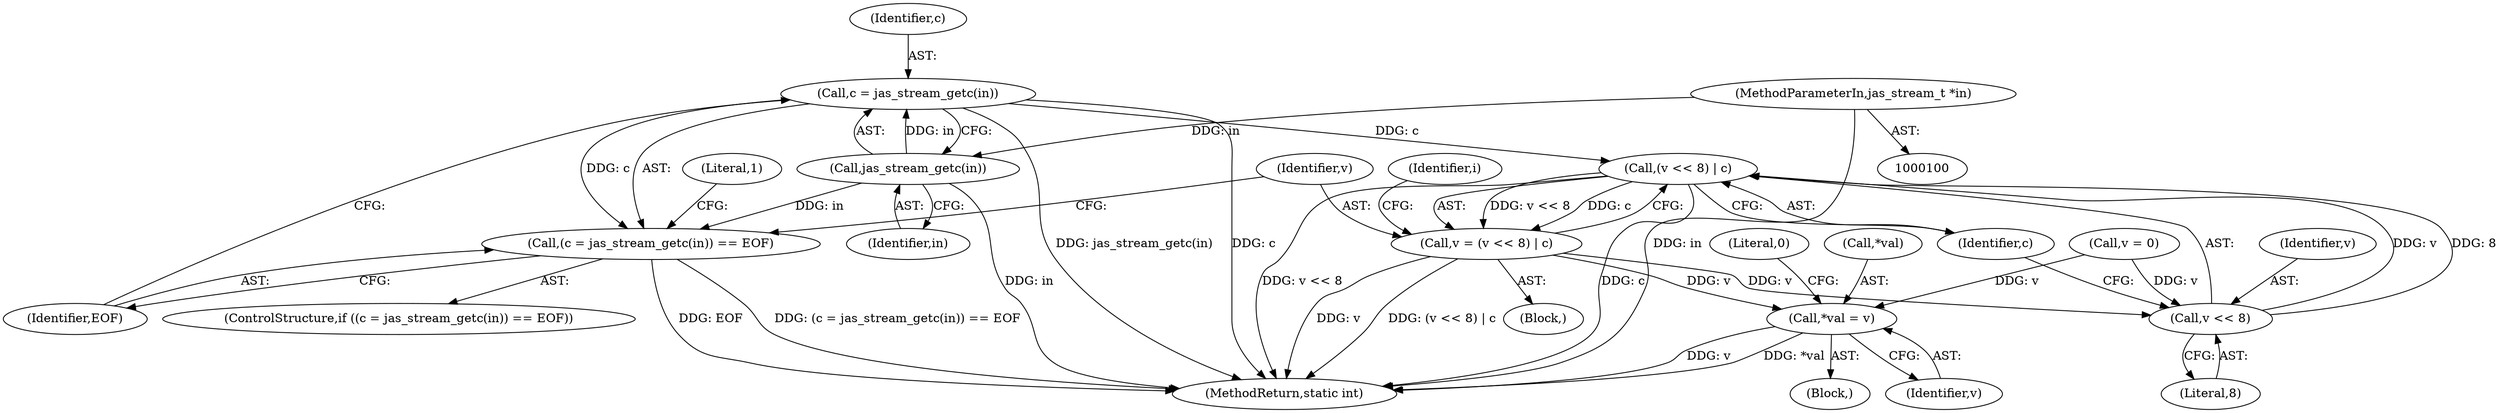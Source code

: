 digraph "0_jasper_d42b2388f7f8e0332c846675133acea151fc557a_2@API" {
"1000123" [label="(Call,c = jas_stream_getc(in))"];
"1000125" [label="(Call,jas_stream_getc(in))"];
"1000101" [label="(MethodParameterIn,jas_stream_t *in)"];
"1000122" [label="(Call,(c = jas_stream_getc(in)) == EOF)"];
"1000133" [label="(Call,(v << 8) | c)"];
"1000131" [label="(Call,v = (v << 8) | c)"];
"1000134" [label="(Call,v << 8)"];
"1000138" [label="(Call,*val = v)"];
"1000101" [label="(MethodParameterIn,jas_stream_t *in)"];
"1000141" [label="(Identifier,v)"];
"1000119" [label="(Identifier,i)"];
"1000138" [label="(Call,*val = v)"];
"1000108" [label="(Call,v = 0)"];
"1000123" [label="(Call,c = jas_stream_getc(in))"];
"1000136" [label="(Literal,8)"];
"1000135" [label="(Identifier,v)"];
"1000131" [label="(Call,v = (v << 8) | c)"];
"1000133" [label="(Call,(v << 8) | c)"];
"1000134" [label="(Call,v << 8)"];
"1000122" [label="(Call,(c = jas_stream_getc(in)) == EOF)"];
"1000104" [label="(Block,)"];
"1000126" [label="(Identifier,in)"];
"1000132" [label="(Identifier,v)"];
"1000125" [label="(Call,jas_stream_getc(in))"];
"1000139" [label="(Call,*val)"];
"1000120" [label="(Block,)"];
"1000137" [label="(Identifier,c)"];
"1000127" [label="(Identifier,EOF)"];
"1000130" [label="(Literal,1)"];
"1000143" [label="(Literal,0)"];
"1000121" [label="(ControlStructure,if ((c = jas_stream_getc(in)) == EOF))"];
"1000124" [label="(Identifier,c)"];
"1000144" [label="(MethodReturn,static int)"];
"1000123" -> "1000122"  [label="AST: "];
"1000123" -> "1000125"  [label="CFG: "];
"1000124" -> "1000123"  [label="AST: "];
"1000125" -> "1000123"  [label="AST: "];
"1000127" -> "1000123"  [label="CFG: "];
"1000123" -> "1000144"  [label="DDG: jas_stream_getc(in)"];
"1000123" -> "1000144"  [label="DDG: c"];
"1000123" -> "1000122"  [label="DDG: c"];
"1000125" -> "1000123"  [label="DDG: in"];
"1000123" -> "1000133"  [label="DDG: c"];
"1000125" -> "1000126"  [label="CFG: "];
"1000126" -> "1000125"  [label="AST: "];
"1000125" -> "1000144"  [label="DDG: in"];
"1000125" -> "1000122"  [label="DDG: in"];
"1000101" -> "1000125"  [label="DDG: in"];
"1000101" -> "1000100"  [label="AST: "];
"1000101" -> "1000144"  [label="DDG: in"];
"1000122" -> "1000121"  [label="AST: "];
"1000122" -> "1000127"  [label="CFG: "];
"1000127" -> "1000122"  [label="AST: "];
"1000130" -> "1000122"  [label="CFG: "];
"1000132" -> "1000122"  [label="CFG: "];
"1000122" -> "1000144"  [label="DDG: EOF"];
"1000122" -> "1000144"  [label="DDG: (c = jas_stream_getc(in)) == EOF"];
"1000133" -> "1000131"  [label="AST: "];
"1000133" -> "1000137"  [label="CFG: "];
"1000134" -> "1000133"  [label="AST: "];
"1000137" -> "1000133"  [label="AST: "];
"1000131" -> "1000133"  [label="CFG: "];
"1000133" -> "1000144"  [label="DDG: v << 8"];
"1000133" -> "1000144"  [label="DDG: c"];
"1000133" -> "1000131"  [label="DDG: v << 8"];
"1000133" -> "1000131"  [label="DDG: c"];
"1000134" -> "1000133"  [label="DDG: v"];
"1000134" -> "1000133"  [label="DDG: 8"];
"1000131" -> "1000120"  [label="AST: "];
"1000132" -> "1000131"  [label="AST: "];
"1000119" -> "1000131"  [label="CFG: "];
"1000131" -> "1000144"  [label="DDG: v"];
"1000131" -> "1000144"  [label="DDG: (v << 8) | c"];
"1000131" -> "1000134"  [label="DDG: v"];
"1000131" -> "1000138"  [label="DDG: v"];
"1000134" -> "1000136"  [label="CFG: "];
"1000135" -> "1000134"  [label="AST: "];
"1000136" -> "1000134"  [label="AST: "];
"1000137" -> "1000134"  [label="CFG: "];
"1000108" -> "1000134"  [label="DDG: v"];
"1000138" -> "1000104"  [label="AST: "];
"1000138" -> "1000141"  [label="CFG: "];
"1000139" -> "1000138"  [label="AST: "];
"1000141" -> "1000138"  [label="AST: "];
"1000143" -> "1000138"  [label="CFG: "];
"1000138" -> "1000144"  [label="DDG: v"];
"1000138" -> "1000144"  [label="DDG: *val"];
"1000108" -> "1000138"  [label="DDG: v"];
}
